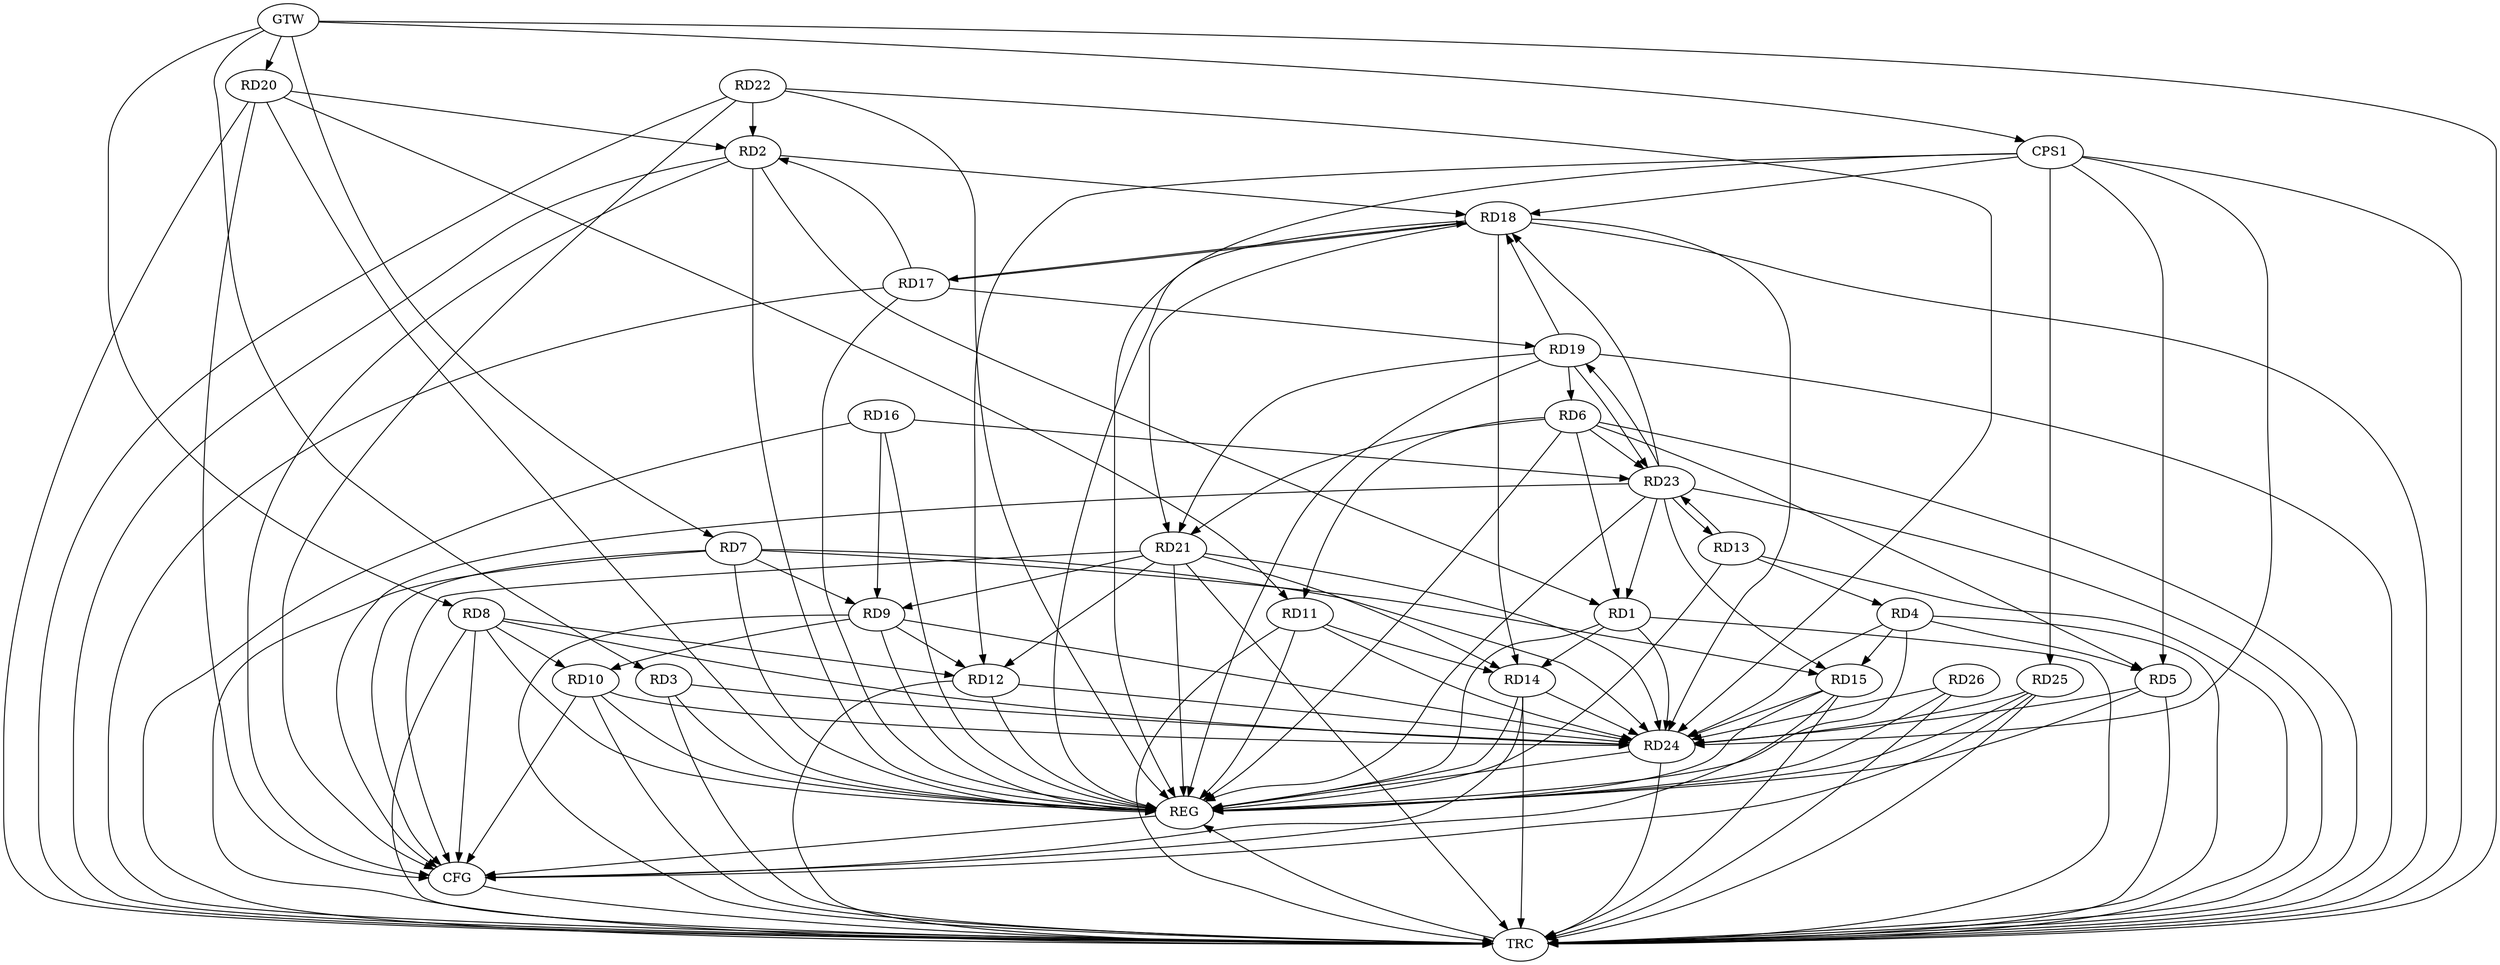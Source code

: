 strict digraph G {
  RD1 [ label="RD1" ];
  RD2 [ label="RD2" ];
  RD3 [ label="RD3" ];
  RD4 [ label="RD4" ];
  RD5 [ label="RD5" ];
  RD6 [ label="RD6" ];
  RD7 [ label="RD7" ];
  RD8 [ label="RD8" ];
  RD9 [ label="RD9" ];
  RD10 [ label="RD10" ];
  RD11 [ label="RD11" ];
  RD12 [ label="RD12" ];
  RD13 [ label="RD13" ];
  RD14 [ label="RD14" ];
  RD15 [ label="RD15" ];
  RD16 [ label="RD16" ];
  RD17 [ label="RD17" ];
  RD18 [ label="RD18" ];
  RD19 [ label="RD19" ];
  RD20 [ label="RD20" ];
  RD21 [ label="RD21" ];
  RD22 [ label="RD22" ];
  RD23 [ label="RD23" ];
  RD24 [ label="RD24" ];
  RD25 [ label="RD25" ];
  RD26 [ label="RD26" ];
  CPS1 [ label="CPS1" ];
  GTW [ label="GTW" ];
  REG [ label="REG" ];
  CFG [ label="CFG" ];
  TRC [ label="TRC" ];
  RD2 -> RD1;
  RD6 -> RD1;
  RD1 -> RD14;
  RD23 -> RD1;
  RD1 -> RD24;
  RD17 -> RD2;
  RD2 -> RD18;
  RD20 -> RD2;
  RD22 -> RD2;
  RD4 -> RD5;
  RD13 -> RD4;
  RD4 -> RD15;
  RD4 -> RD24;
  RD6 -> RD5;
  RD6 -> RD11;
  RD19 -> RD6;
  RD6 -> RD21;
  RD6 -> RD23;
  RD7 -> RD9;
  RD7 -> RD15;
  RD7 -> RD24;
  RD8 -> RD10;
  RD8 -> RD12;
  RD9 -> RD10;
  RD9 -> RD12;
  RD16 -> RD9;
  RD21 -> RD9;
  RD11 -> RD14;
  RD20 -> RD11;
  RD21 -> RD12;
  RD13 -> RD23;
  RD23 -> RD13;
  RD18 -> RD14;
  RD21 -> RD14;
  RD23 -> RD15;
  RD15 -> RD24;
  RD16 -> RD23;
  RD17 -> RD18;
  RD18 -> RD17;
  RD17 -> RD19;
  RD19 -> RD18;
  RD18 -> RD21;
  RD23 -> RD18;
  RD19 -> RD21;
  RD19 -> RD23;
  RD23 -> RD19;
  RD21 -> RD24;
  RD22 -> RD24;
  CPS1 -> RD5;
  CPS1 -> RD12;
  CPS1 -> RD24;
  CPS1 -> RD25;
  CPS1 -> RD18;
  GTW -> RD3;
  GTW -> RD7;
  GTW -> RD8;
  GTW -> RD20;
  GTW -> CPS1;
  RD1 -> REG;
  RD2 -> REG;
  RD3 -> REG;
  RD4 -> REG;
  RD5 -> REG;
  RD6 -> REG;
  RD7 -> REG;
  RD8 -> REG;
  RD9 -> REG;
  RD10 -> REG;
  RD11 -> REG;
  RD12 -> REG;
  RD13 -> REG;
  RD14 -> REG;
  RD15 -> REG;
  RD16 -> REG;
  RD17 -> REG;
  RD18 -> REG;
  RD19 -> REG;
  RD20 -> REG;
  RD21 -> REG;
  RD22 -> REG;
  RD23 -> REG;
  RD24 -> REG;
  RD25 -> REG;
  RD26 -> REG;
  CPS1 -> REG;
  RD20 -> CFG;
  RD22 -> CFG;
  RD7 -> CFG;
  RD25 -> CFG;
  RD10 -> CFG;
  RD14 -> CFG;
  RD8 -> CFG;
  RD15 -> CFG;
  RD23 -> CFG;
  RD2 -> CFG;
  RD21 -> CFG;
  REG -> CFG;
  RD1 -> TRC;
  RD2 -> TRC;
  RD3 -> TRC;
  RD4 -> TRC;
  RD5 -> TRC;
  RD6 -> TRC;
  RD7 -> TRC;
  RD8 -> TRC;
  RD9 -> TRC;
  RD10 -> TRC;
  RD11 -> TRC;
  RD12 -> TRC;
  RD13 -> TRC;
  RD14 -> TRC;
  RD15 -> TRC;
  RD16 -> TRC;
  RD17 -> TRC;
  RD18 -> TRC;
  RD19 -> TRC;
  RD20 -> TRC;
  RD21 -> TRC;
  RD22 -> TRC;
  RD23 -> TRC;
  RD24 -> TRC;
  RD25 -> TRC;
  RD26 -> TRC;
  CPS1 -> TRC;
  GTW -> TRC;
  CFG -> TRC;
  TRC -> REG;
  RD18 -> RD24;
  RD8 -> RD24;
  RD10 -> RD24;
  RD11 -> RD24;
  RD5 -> RD24;
  RD3 -> RD24;
  RD9 -> RD24;
  RD12 -> RD24;
  RD25 -> RD24;
  RD14 -> RD24;
  RD26 -> RD24;
}
